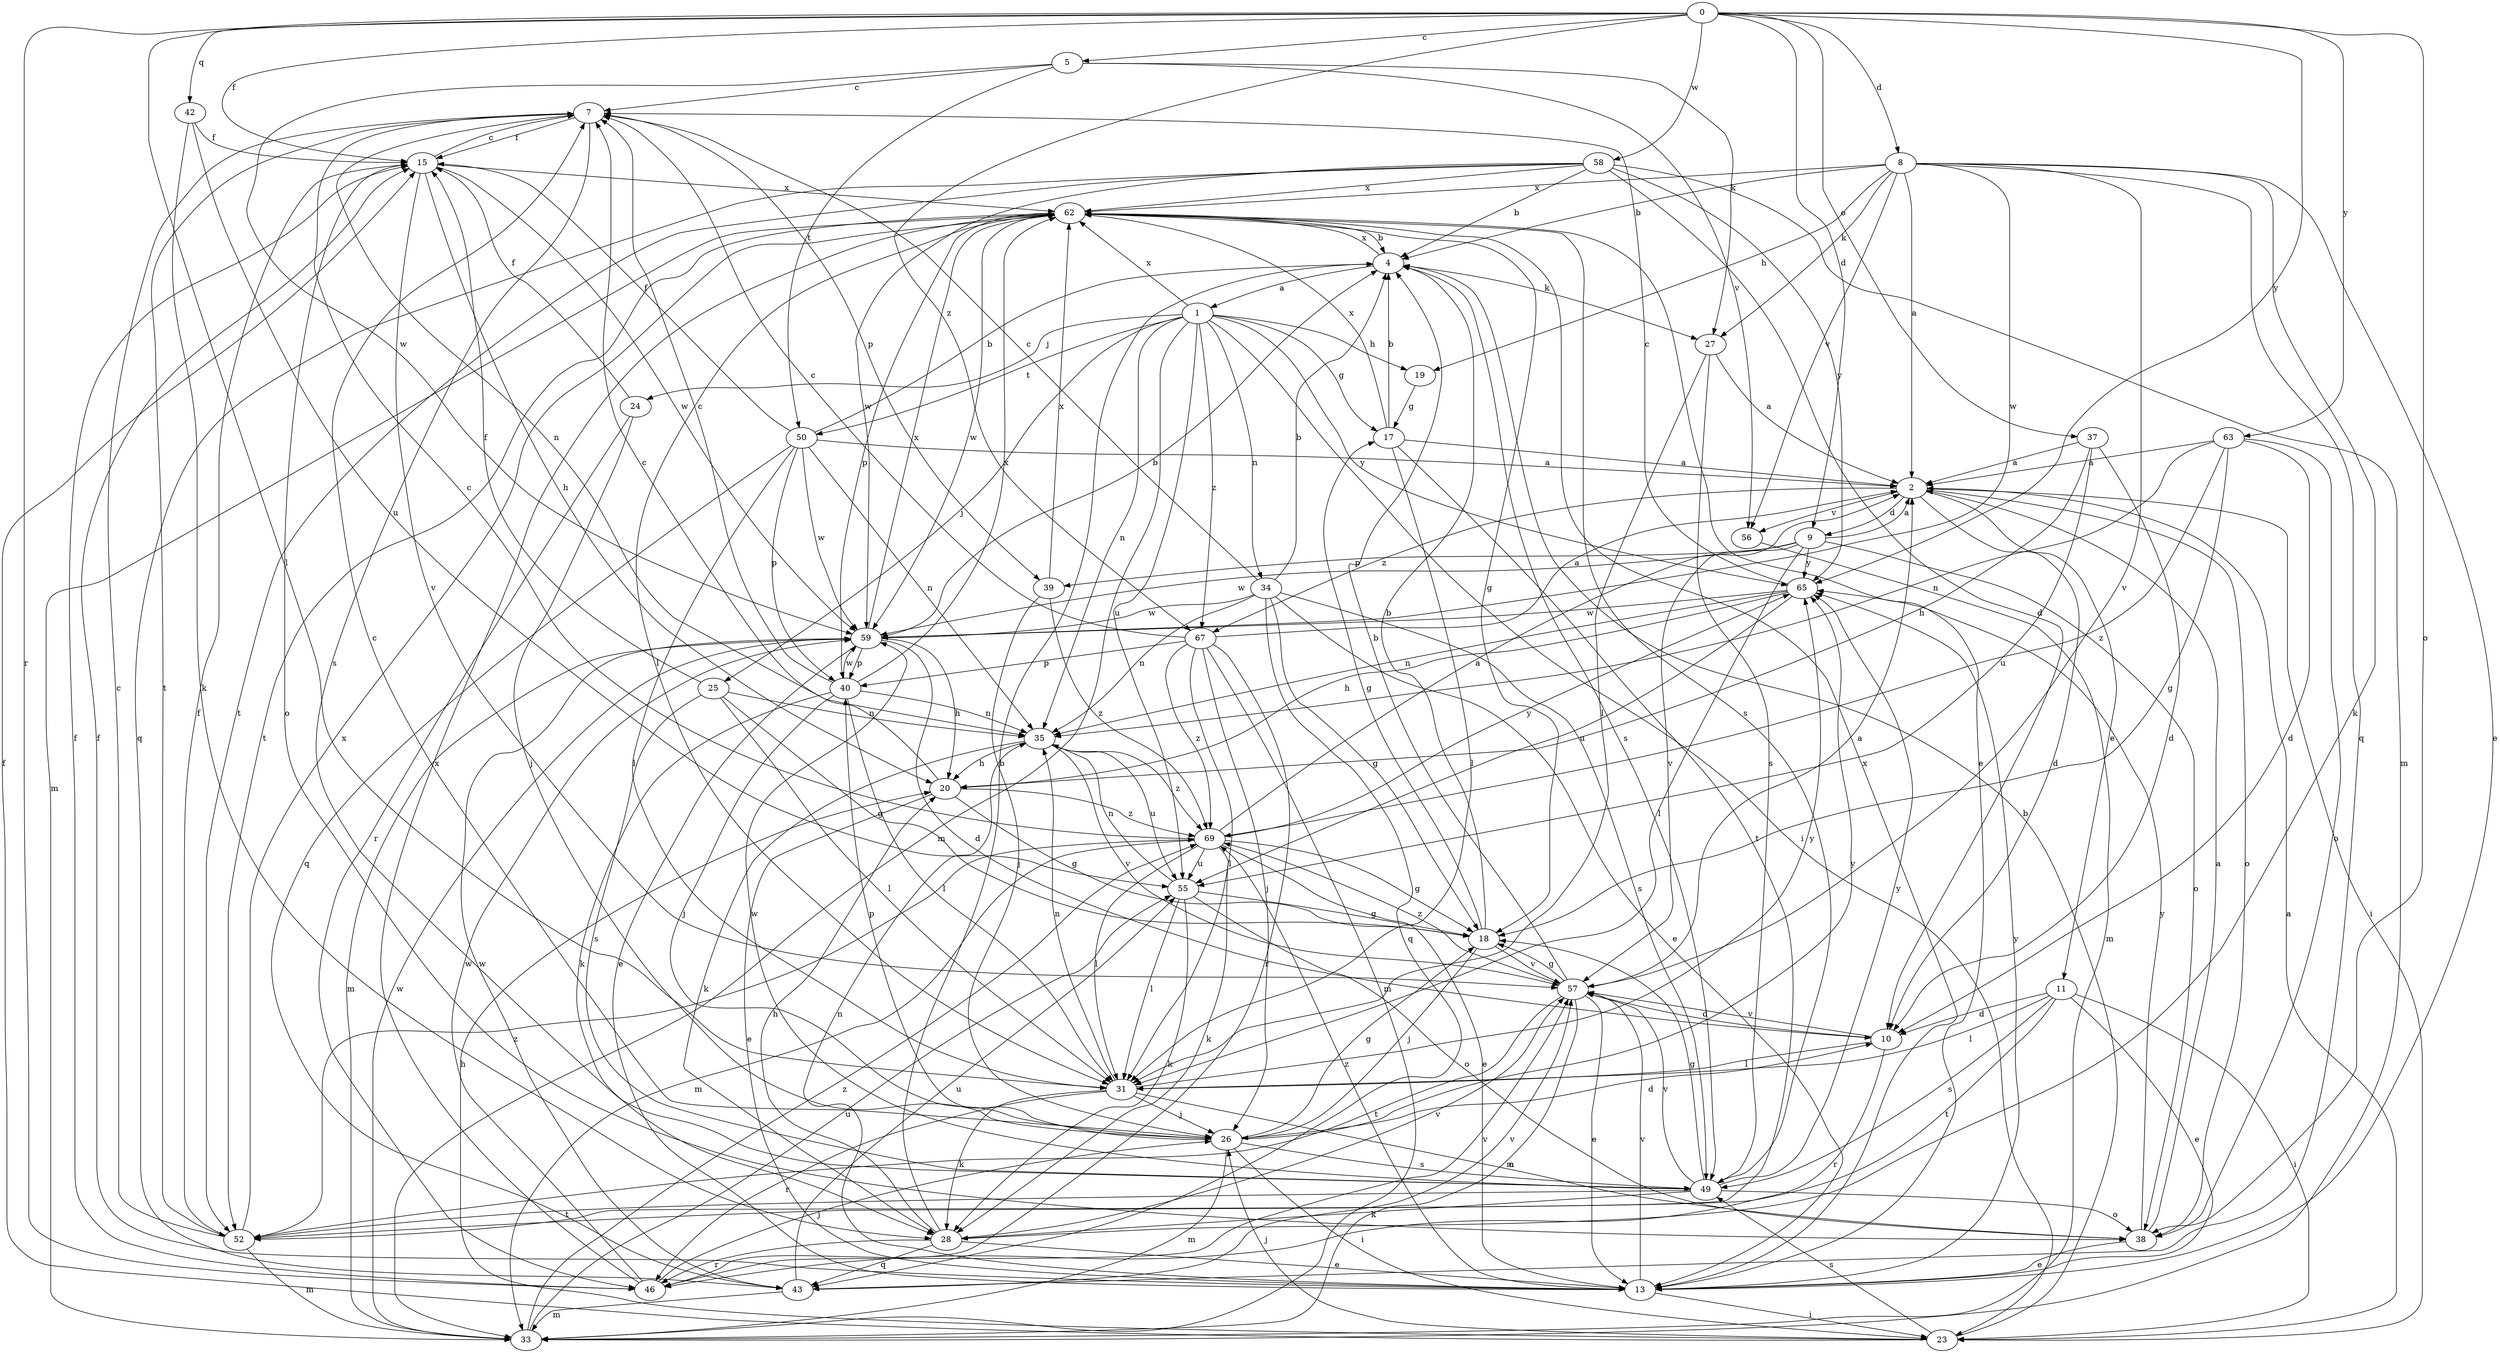 strict digraph  {
0;
1;
2;
4;
5;
7;
8;
9;
10;
11;
13;
15;
17;
18;
19;
20;
23;
24;
25;
26;
27;
28;
31;
33;
34;
35;
37;
38;
39;
40;
42;
43;
46;
49;
50;
52;
55;
56;
57;
58;
59;
62;
63;
65;
67;
69;
0 -> 5  [label=c];
0 -> 8  [label=d];
0 -> 9  [label=d];
0 -> 15  [label=f];
0 -> 31  [label=l];
0 -> 37  [label=o];
0 -> 38  [label=o];
0 -> 42  [label=q];
0 -> 46  [label=r];
0 -> 58  [label=w];
0 -> 63  [label=y];
0 -> 65  [label=y];
0 -> 67  [label=z];
1 -> 17  [label=g];
1 -> 19  [label=h];
1 -> 23  [label=i];
1 -> 24  [label=j];
1 -> 25  [label=j];
1 -> 33  [label=m];
1 -> 34  [label=n];
1 -> 35  [label=n];
1 -> 50  [label=t];
1 -> 55  [label=u];
1 -> 62  [label=x];
1 -> 65  [label=y];
1 -> 67  [label=z];
2 -> 9  [label=d];
2 -> 10  [label=d];
2 -> 11  [label=e];
2 -> 23  [label=i];
2 -> 38  [label=o];
2 -> 56  [label=v];
2 -> 67  [label=z];
4 -> 1  [label=a];
4 -> 27  [label=k];
4 -> 49  [label=s];
4 -> 62  [label=x];
5 -> 7  [label=c];
5 -> 27  [label=k];
5 -> 50  [label=t];
5 -> 56  [label=v];
5 -> 59  [label=w];
7 -> 15  [label=f];
7 -> 35  [label=n];
7 -> 39  [label=p];
7 -> 49  [label=s];
7 -> 52  [label=t];
8 -> 2  [label=a];
8 -> 4  [label=b];
8 -> 13  [label=e];
8 -> 19  [label=h];
8 -> 27  [label=k];
8 -> 28  [label=k];
8 -> 43  [label=q];
8 -> 56  [label=v];
8 -> 57  [label=v];
8 -> 59  [label=w];
8 -> 62  [label=x];
9 -> 2  [label=a];
9 -> 31  [label=l];
9 -> 38  [label=o];
9 -> 39  [label=p];
9 -> 57  [label=v];
9 -> 59  [label=w];
9 -> 65  [label=y];
10 -> 31  [label=l];
10 -> 46  [label=r];
10 -> 57  [label=v];
11 -> 10  [label=d];
11 -> 13  [label=e];
11 -> 23  [label=i];
11 -> 31  [label=l];
11 -> 49  [label=s];
11 -> 52  [label=t];
13 -> 15  [label=f];
13 -> 23  [label=i];
13 -> 35  [label=n];
13 -> 57  [label=v];
13 -> 62  [label=x];
13 -> 65  [label=y];
13 -> 69  [label=z];
15 -> 7  [label=c];
15 -> 20  [label=h];
15 -> 38  [label=o];
15 -> 57  [label=v];
15 -> 59  [label=w];
15 -> 62  [label=x];
17 -> 2  [label=a];
17 -> 4  [label=b];
17 -> 31  [label=l];
17 -> 52  [label=t];
17 -> 62  [label=x];
18 -> 4  [label=b];
18 -> 17  [label=g];
18 -> 26  [label=j];
18 -> 57  [label=v];
19 -> 17  [label=g];
20 -> 7  [label=c];
20 -> 13  [label=e];
20 -> 18  [label=g];
20 -> 69  [label=z];
23 -> 2  [label=a];
23 -> 4  [label=b];
23 -> 15  [label=f];
23 -> 20  [label=h];
23 -> 26  [label=j];
23 -> 49  [label=s];
24 -> 15  [label=f];
24 -> 26  [label=j];
24 -> 46  [label=r];
25 -> 15  [label=f];
25 -> 18  [label=g];
25 -> 31  [label=l];
25 -> 35  [label=n];
25 -> 49  [label=s];
26 -> 7  [label=c];
26 -> 10  [label=d];
26 -> 18  [label=g];
26 -> 23  [label=i];
26 -> 33  [label=m];
26 -> 40  [label=p];
26 -> 49  [label=s];
26 -> 65  [label=y];
27 -> 2  [label=a];
27 -> 31  [label=l];
27 -> 49  [label=s];
28 -> 4  [label=b];
28 -> 13  [label=e];
28 -> 20  [label=h];
28 -> 43  [label=q];
28 -> 46  [label=r];
28 -> 57  [label=v];
31 -> 26  [label=j];
31 -> 28  [label=k];
31 -> 35  [label=n];
31 -> 38  [label=o];
31 -> 46  [label=r];
31 -> 65  [label=y];
33 -> 55  [label=u];
33 -> 59  [label=w];
33 -> 69  [label=z];
34 -> 4  [label=b];
34 -> 7  [label=c];
34 -> 13  [label=e];
34 -> 18  [label=g];
34 -> 35  [label=n];
34 -> 43  [label=q];
34 -> 49  [label=s];
34 -> 59  [label=w];
35 -> 20  [label=h];
35 -> 28  [label=k];
35 -> 55  [label=u];
35 -> 57  [label=v];
35 -> 69  [label=z];
37 -> 2  [label=a];
37 -> 10  [label=d];
37 -> 20  [label=h];
37 -> 55  [label=u];
38 -> 2  [label=a];
38 -> 13  [label=e];
38 -> 65  [label=y];
39 -> 26  [label=j];
39 -> 62  [label=x];
39 -> 69  [label=z];
40 -> 7  [label=c];
40 -> 26  [label=j];
40 -> 28  [label=k];
40 -> 31  [label=l];
40 -> 35  [label=n];
40 -> 59  [label=w];
40 -> 62  [label=x];
42 -> 15  [label=f];
42 -> 28  [label=k];
42 -> 55  [label=u];
43 -> 33  [label=m];
43 -> 55  [label=u];
43 -> 57  [label=v];
43 -> 59  [label=w];
46 -> 15  [label=f];
46 -> 26  [label=j];
46 -> 57  [label=v];
46 -> 59  [label=w];
46 -> 62  [label=x];
49 -> 18  [label=g];
49 -> 28  [label=k];
49 -> 38  [label=o];
49 -> 52  [label=t];
49 -> 57  [label=v];
49 -> 59  [label=w];
49 -> 65  [label=y];
50 -> 2  [label=a];
50 -> 4  [label=b];
50 -> 15  [label=f];
50 -> 31  [label=l];
50 -> 35  [label=n];
50 -> 40  [label=p];
50 -> 43  [label=q];
50 -> 59  [label=w];
52 -> 7  [label=c];
52 -> 15  [label=f];
52 -> 33  [label=m];
52 -> 62  [label=x];
52 -> 69  [label=z];
55 -> 18  [label=g];
55 -> 28  [label=k];
55 -> 31  [label=l];
55 -> 35  [label=n];
55 -> 38  [label=o];
56 -> 33  [label=m];
57 -> 2  [label=a];
57 -> 4  [label=b];
57 -> 10  [label=d];
57 -> 13  [label=e];
57 -> 18  [label=g];
57 -> 33  [label=m];
57 -> 52  [label=t];
57 -> 69  [label=z];
58 -> 4  [label=b];
58 -> 10  [label=d];
58 -> 33  [label=m];
58 -> 43  [label=q];
58 -> 52  [label=t];
58 -> 59  [label=w];
58 -> 62  [label=x];
58 -> 65  [label=y];
59 -> 4  [label=b];
59 -> 10  [label=d];
59 -> 13  [label=e];
59 -> 20  [label=h];
59 -> 33  [label=m];
59 -> 40  [label=p];
59 -> 62  [label=x];
62 -> 4  [label=b];
62 -> 13  [label=e];
62 -> 18  [label=g];
62 -> 31  [label=l];
62 -> 33  [label=m];
62 -> 40  [label=p];
62 -> 49  [label=s];
62 -> 52  [label=t];
62 -> 59  [label=w];
63 -> 2  [label=a];
63 -> 10  [label=d];
63 -> 18  [label=g];
63 -> 35  [label=n];
63 -> 38  [label=o];
63 -> 69  [label=z];
65 -> 7  [label=c];
65 -> 20  [label=h];
65 -> 35  [label=n];
65 -> 55  [label=u];
65 -> 59  [label=w];
67 -> 2  [label=a];
67 -> 7  [label=c];
67 -> 26  [label=j];
67 -> 31  [label=l];
67 -> 33  [label=m];
67 -> 40  [label=p];
67 -> 46  [label=r];
67 -> 69  [label=z];
69 -> 2  [label=a];
69 -> 7  [label=c];
69 -> 13  [label=e];
69 -> 18  [label=g];
69 -> 28  [label=k];
69 -> 31  [label=l];
69 -> 33  [label=m];
69 -> 55  [label=u];
69 -> 65  [label=y];
}
